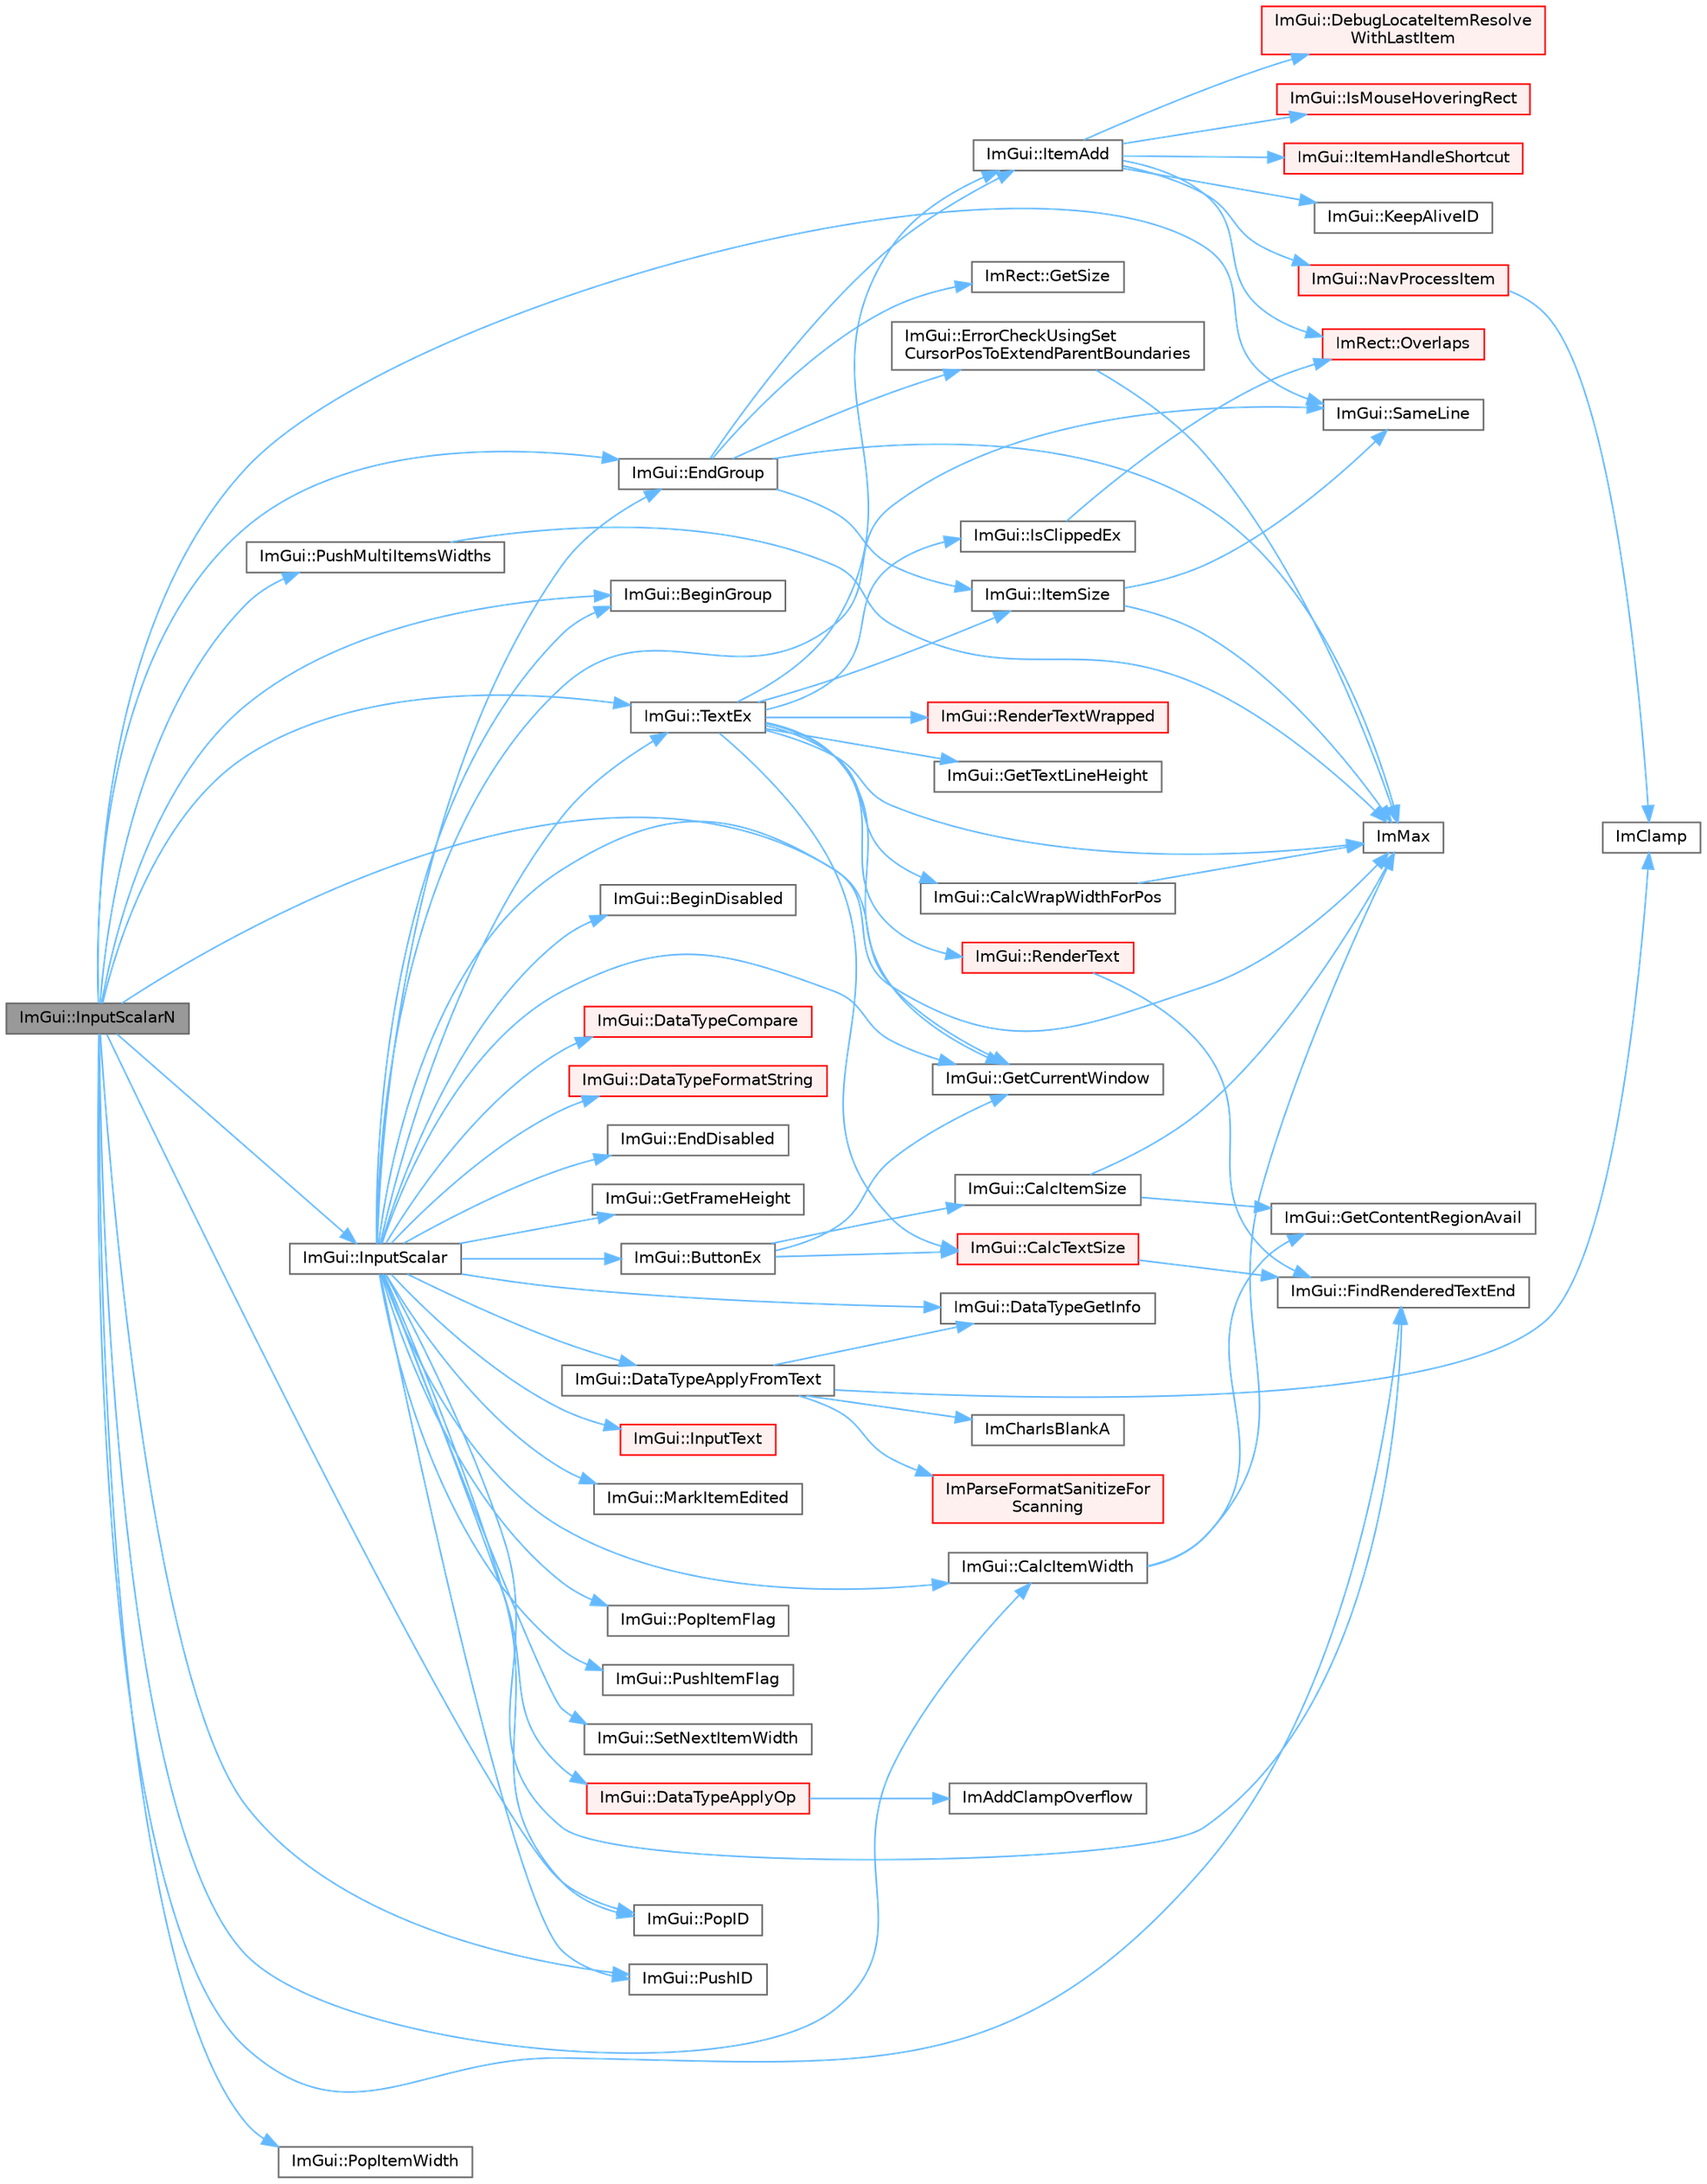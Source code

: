 digraph "ImGui::InputScalarN"
{
 // LATEX_PDF_SIZE
  bgcolor="transparent";
  edge [fontname=Helvetica,fontsize=10,labelfontname=Helvetica,labelfontsize=10];
  node [fontname=Helvetica,fontsize=10,shape=box,height=0.2,width=0.4];
  rankdir="LR";
  Node1 [id="Node000001",label="ImGui::InputScalarN",height=0.2,width=0.4,color="gray40", fillcolor="grey60", style="filled", fontcolor="black",tooltip=" "];
  Node1 -> Node2 [id="edge79_Node000001_Node000002",color="steelblue1",style="solid",tooltip=" "];
  Node2 [id="Node000002",label="ImGui::BeginGroup",height=0.2,width=0.4,color="grey40", fillcolor="white", style="filled",URL="$namespace_im_gui.html#a42407e196b7ed2a8755bff28aae9805f",tooltip=" "];
  Node1 -> Node3 [id="edge80_Node000001_Node000003",color="steelblue1",style="solid",tooltip=" "];
  Node3 [id="Node000003",label="ImGui::CalcItemWidth",height=0.2,width=0.4,color="grey40", fillcolor="white", style="filled",URL="$namespace_im_gui.html#ab3b3ba92ebd8bca4a552dd93321a1994",tooltip=" "];
  Node3 -> Node4 [id="edge81_Node000003_Node000004",color="steelblue1",style="solid",tooltip=" "];
  Node4 [id="Node000004",label="ImGui::GetContentRegionAvail",height=0.2,width=0.4,color="grey40", fillcolor="white", style="filled",URL="$namespace_im_gui.html#a410c8e19b2fea8b52746ca11b3930301",tooltip=" "];
  Node3 -> Node5 [id="edge82_Node000003_Node000005",color="steelblue1",style="solid",tooltip=" "];
  Node5 [id="Node000005",label="ImMax",height=0.2,width=0.4,color="grey40", fillcolor="white", style="filled",URL="$imgui__internal_8h.html#a7667efd95147d0422f140917c71a9226",tooltip=" "];
  Node1 -> Node6 [id="edge83_Node000001_Node000006",color="steelblue1",style="solid",tooltip=" "];
  Node6 [id="Node000006",label="ImGui::EndGroup",height=0.2,width=0.4,color="grey40", fillcolor="white", style="filled",URL="$namespace_im_gui.html#a05fc97fc64f28a55486087f503d9a622",tooltip=" "];
  Node6 -> Node7 [id="edge84_Node000006_Node000007",color="steelblue1",style="solid",tooltip=" "];
  Node7 [id="Node000007",label="ImGui::ErrorCheckUsingSet\lCursorPosToExtendParentBoundaries",height=0.2,width=0.4,color="grey40", fillcolor="white", style="filled",URL="$namespace_im_gui.html#ad5832500c14abd9e76e376b82701385b",tooltip=" "];
  Node7 -> Node5 [id="edge85_Node000007_Node000005",color="steelblue1",style="solid",tooltip=" "];
  Node6 -> Node8 [id="edge86_Node000006_Node000008",color="steelblue1",style="solid",tooltip=" "];
  Node8 [id="Node000008",label="ImRect::GetSize",height=0.2,width=0.4,color="grey40", fillcolor="white", style="filled",URL="$struct_im_rect.html#ae459d9c50003058cfb34519a571aaf33",tooltip=" "];
  Node6 -> Node5 [id="edge87_Node000006_Node000005",color="steelblue1",style="solid",tooltip=" "];
  Node6 -> Node9 [id="edge88_Node000006_Node000009",color="steelblue1",style="solid",tooltip=" "];
  Node9 [id="Node000009",label="ImGui::ItemAdd",height=0.2,width=0.4,color="grey40", fillcolor="white", style="filled",URL="$namespace_im_gui.html#a0c2ccafc8d403c02a6590ac21157b9ac",tooltip=" "];
  Node9 -> Node10 [id="edge89_Node000009_Node000010",color="steelblue1",style="solid",tooltip=" "];
  Node10 [id="Node000010",label="ImGui::DebugLocateItemResolve\lWithLastItem",height=0.2,width=0.4,color="red", fillcolor="#FFF0F0", style="filled",URL="$namespace_im_gui.html#ae8ab0d7dfc90af8e82db3ed9e7829219",tooltip=" "];
  Node9 -> Node34 [id="edge90_Node000009_Node000034",color="steelblue1",style="solid",tooltip=" "];
  Node34 [id="Node000034",label="ImGui::IsMouseHoveringRect",height=0.2,width=0.4,color="red", fillcolor="#FFF0F0", style="filled",URL="$namespace_im_gui.html#ae0b8ea0e06c457316d6aed6c5b2a1c25",tooltip=" "];
  Node9 -> Node38 [id="edge91_Node000009_Node000038",color="steelblue1",style="solid",tooltip=" "];
  Node38 [id="Node000038",label="ImGui::ItemHandleShortcut",height=0.2,width=0.4,color="red", fillcolor="#FFF0F0", style="filled",URL="$namespace_im_gui.html#a338deb537666a886cf3ece08c07e9fa9",tooltip=" "];
  Node9 -> Node41 [id="edge92_Node000009_Node000041",color="steelblue1",style="solid",tooltip=" "];
  Node41 [id="Node000041",label="ImGui::KeepAliveID",height=0.2,width=0.4,color="grey40", fillcolor="white", style="filled",URL="$namespace_im_gui.html#a85a245c78a9f7c351636bdad6e60c488",tooltip=" "];
  Node9 -> Node42 [id="edge93_Node000009_Node000042",color="steelblue1",style="solid",tooltip=" "];
  Node42 [id="Node000042",label="ImGui::NavProcessItem",height=0.2,width=0.4,color="red", fillcolor="#FFF0F0", style="filled",URL="$namespace_im_gui.html#aa217c2f0448788f3c064bf828a8f9d8f",tooltip=" "];
  Node42 -> Node26 [id="edge94_Node000042_Node000026",color="steelblue1",style="solid",tooltip=" "];
  Node26 [id="Node000026",label="ImClamp",height=0.2,width=0.4,color="grey40", fillcolor="white", style="filled",URL="$imgui__internal_8h.html#a6e61ede308bfd68c7434e17905a29fc8",tooltip=" "];
  Node9 -> Node72 [id="edge95_Node000009_Node000072",color="steelblue1",style="solid",tooltip=" "];
  Node72 [id="Node000072",label="ImRect::Overlaps",height=0.2,width=0.4,color="red", fillcolor="#FFF0F0", style="filled",URL="$struct_im_rect.html#a0af3bade3781e5e7c6afdf71ccfb0d43",tooltip=" "];
  Node6 -> Node73 [id="edge96_Node000006_Node000073",color="steelblue1",style="solid",tooltip=" "];
  Node73 [id="Node000073",label="ImGui::ItemSize",height=0.2,width=0.4,color="grey40", fillcolor="white", style="filled",URL="$namespace_im_gui.html#a4b5818a652d943ea54e0cec9fb3943d7",tooltip=" "];
  Node73 -> Node5 [id="edge97_Node000073_Node000005",color="steelblue1",style="solid",tooltip=" "];
  Node73 -> Node74 [id="edge98_Node000073_Node000074",color="steelblue1",style="solid",tooltip=" "];
  Node74 [id="Node000074",label="ImGui::SameLine",height=0.2,width=0.4,color="grey40", fillcolor="white", style="filled",URL="$namespace_im_gui.html#addd433eb3aae59119e341e80db474f66",tooltip=" "];
  Node1 -> Node61 [id="edge99_Node000001_Node000061",color="steelblue1",style="solid",tooltip=" "];
  Node61 [id="Node000061",label="ImGui::FindRenderedTextEnd",height=0.2,width=0.4,color="grey40", fillcolor="white", style="filled",URL="$namespace_im_gui.html#a7671e1dbc803a31b06081b52a771d83f",tooltip=" "];
  Node1 -> Node75 [id="edge100_Node000001_Node000075",color="steelblue1",style="solid",tooltip=" "];
  Node75 [id="Node000075",label="ImGui::GetCurrentWindow",height=0.2,width=0.4,color="grey40", fillcolor="white", style="filled",URL="$namespace_im_gui.html#ac452417b5004ca16a814a72cff153526",tooltip=" "];
  Node1 -> Node76 [id="edge101_Node000001_Node000076",color="steelblue1",style="solid",tooltip=" "];
  Node76 [id="Node000076",label="ImGui::InputScalar",height=0.2,width=0.4,color="grey40", fillcolor="white", style="filled",URL="$namespace_im_gui.html#afdb54540b7480872fbb746f64344b374",tooltip=" "];
  Node76 -> Node77 [id="edge102_Node000076_Node000077",color="steelblue1",style="solid",tooltip=" "];
  Node77 [id="Node000077",label="ImGui::BeginDisabled",height=0.2,width=0.4,color="grey40", fillcolor="white", style="filled",URL="$namespace_im_gui.html#ae90e9a26f01d0d45f6bf7ca720d170d1",tooltip=" "];
  Node76 -> Node2 [id="edge103_Node000076_Node000002",color="steelblue1",style="solid",tooltip=" "];
  Node76 -> Node78 [id="edge104_Node000076_Node000078",color="steelblue1",style="solid",tooltip=" "];
  Node78 [id="Node000078",label="ImGui::ButtonEx",height=0.2,width=0.4,color="grey40", fillcolor="white", style="filled",URL="$namespace_im_gui.html#ae479220c66b039874c6e4c9e9b22849f",tooltip=" "];
  Node78 -> Node79 [id="edge105_Node000078_Node000079",color="steelblue1",style="solid",tooltip=" "];
  Node79 [id="Node000079",label="ImGui::CalcItemSize",height=0.2,width=0.4,color="grey40", fillcolor="white", style="filled",URL="$namespace_im_gui.html#acaef0497f7982dd98bf215e50129cd9b",tooltip=" "];
  Node79 -> Node4 [id="edge106_Node000079_Node000004",color="steelblue1",style="solid",tooltip=" "];
  Node79 -> Node5 [id="edge107_Node000079_Node000005",color="steelblue1",style="solid",tooltip=" "];
  Node78 -> Node54 [id="edge108_Node000078_Node000054",color="steelblue1",style="solid",tooltip=" "];
  Node54 [id="Node000054",label="ImGui::CalcTextSize",height=0.2,width=0.4,color="red", fillcolor="#FFF0F0", style="filled",URL="$namespace_im_gui.html#a848b9db6cc4a186751c0ecebcaadc33b",tooltip=" "];
  Node54 -> Node61 [id="edge109_Node000054_Node000061",color="steelblue1",style="solid",tooltip=" "];
  Node78 -> Node75 [id="edge110_Node000078_Node000075",color="steelblue1",style="solid",tooltip=" "];
  Node76 -> Node3 [id="edge111_Node000076_Node000003",color="steelblue1",style="solid",tooltip=" "];
  Node76 -> Node80 [id="edge112_Node000076_Node000080",color="steelblue1",style="solid",tooltip=" "];
  Node80 [id="Node000080",label="ImGui::DataTypeApplyFromText",height=0.2,width=0.4,color="grey40", fillcolor="white", style="filled",URL="$namespace_im_gui.html#ad36a66bdf9221889c5eba01c7081e9e0",tooltip=" "];
  Node80 -> Node81 [id="edge113_Node000080_Node000081",color="steelblue1",style="solid",tooltip=" "];
  Node81 [id="Node000081",label="ImGui::DataTypeGetInfo",height=0.2,width=0.4,color="grey40", fillcolor="white", style="filled",URL="$namespace_im_gui.html#a5b25ed1443e5a28d5a5725892e896578",tooltip=" "];
  Node80 -> Node57 [id="edge114_Node000080_Node000057",color="steelblue1",style="solid",tooltip=" "];
  Node57 [id="Node000057",label="ImCharIsBlankA",height=0.2,width=0.4,color="grey40", fillcolor="white", style="filled",URL="$imgui__internal_8h.html#ac22c577d0d6591a9d948ab5590663359",tooltip=" "];
  Node80 -> Node26 [id="edge115_Node000080_Node000026",color="steelblue1",style="solid",tooltip=" "];
  Node80 -> Node82 [id="edge116_Node000080_Node000082",color="steelblue1",style="solid",tooltip=" "];
  Node82 [id="Node000082",label="ImParseFormatSanitizeFor\lScanning",height=0.2,width=0.4,color="red", fillcolor="#FFF0F0", style="filled",URL="$imgui__widgets_8cpp.html#a2ea656cfbf6ddece46394066baefc358",tooltip=" "];
  Node76 -> Node84 [id="edge117_Node000076_Node000084",color="steelblue1",style="solid",tooltip=" "];
  Node84 [id="Node000084",label="ImGui::DataTypeApplyOp",height=0.2,width=0.4,color="red", fillcolor="#FFF0F0", style="filled",URL="$namespace_im_gui.html#ad8428ae139bf4e90fda66ab60476a13c",tooltip=" "];
  Node84 -> Node85 [id="edge118_Node000084_Node000085",color="steelblue1",style="solid",tooltip=" "];
  Node85 [id="Node000085",label="ImAddClampOverflow",height=0.2,width=0.4,color="grey40", fillcolor="white", style="filled",URL="$imgui__internal_8h.html#a1142cda10c2bf64ea057ddc4d3854e33",tooltip=" "];
  Node76 -> Node87 [id="edge119_Node000076_Node000087",color="steelblue1",style="solid",tooltip=" "];
  Node87 [id="Node000087",label="ImGui::DataTypeCompare",height=0.2,width=0.4,color="red", fillcolor="#FFF0F0", style="filled",URL="$namespace_im_gui.html#aa859c7a74393669eb8418a82b5b174e7",tooltip=" "];
  Node76 -> Node89 [id="edge120_Node000076_Node000089",color="steelblue1",style="solid",tooltip=" "];
  Node89 [id="Node000089",label="ImGui::DataTypeFormatString",height=0.2,width=0.4,color="red", fillcolor="#FFF0F0", style="filled",URL="$namespace_im_gui.html#a5fda8e22d0e4721940aefcb7232b1f82",tooltip=" "];
  Node76 -> Node81 [id="edge121_Node000076_Node000081",color="steelblue1",style="solid",tooltip=" "];
  Node76 -> Node90 [id="edge122_Node000076_Node000090",color="steelblue1",style="solid",tooltip=" "];
  Node90 [id="Node000090",label="ImGui::EndDisabled",height=0.2,width=0.4,color="grey40", fillcolor="white", style="filled",URL="$namespace_im_gui.html#a9e6088c6c690ddff1302b6e42b380733",tooltip=" "];
  Node76 -> Node6 [id="edge123_Node000076_Node000006",color="steelblue1",style="solid",tooltip=" "];
  Node76 -> Node61 [id="edge124_Node000076_Node000061",color="steelblue1",style="solid",tooltip=" "];
  Node76 -> Node75 [id="edge125_Node000076_Node000075",color="steelblue1",style="solid",tooltip=" "];
  Node76 -> Node91 [id="edge126_Node000076_Node000091",color="steelblue1",style="solid",tooltip=" "];
  Node91 [id="Node000091",label="ImGui::GetFrameHeight",height=0.2,width=0.4,color="grey40", fillcolor="white", style="filled",URL="$namespace_im_gui.html#ae560f17cf3262017cee888d1eb77f294",tooltip=" "];
  Node76 -> Node5 [id="edge127_Node000076_Node000005",color="steelblue1",style="solid",tooltip=" "];
  Node76 -> Node92 [id="edge128_Node000076_Node000092",color="steelblue1",style="solid",tooltip=" "];
  Node92 [id="Node000092",label="ImGui::InputText",height=0.2,width=0.4,color="red", fillcolor="#FFF0F0", style="filled",URL="$namespace_im_gui.html#aa72b5760a3a206729723a587ac7c8519",tooltip=" "];
  Node76 -> Node297 [id="edge129_Node000076_Node000297",color="steelblue1",style="solid",tooltip=" "];
  Node297 [id="Node000297",label="ImGui::MarkItemEdited",height=0.2,width=0.4,color="grey40", fillcolor="white", style="filled",URL="$namespace_im_gui.html#a83036681a36fbee2d35b5b57a1ef72e6",tooltip=" "];
  Node76 -> Node165 [id="edge130_Node000076_Node000165",color="steelblue1",style="solid",tooltip=" "];
  Node165 [id="Node000165",label="ImGui::PopID",height=0.2,width=0.4,color="grey40", fillcolor="white", style="filled",URL="$namespace_im_gui.html#aba0b2d8f890a5d435ae43d0c4a2d4dd1",tooltip=" "];
  Node76 -> Node247 [id="edge131_Node000076_Node000247",color="steelblue1",style="solid",tooltip=" "];
  Node247 [id="Node000247",label="ImGui::PopItemFlag",height=0.2,width=0.4,color="grey40", fillcolor="white", style="filled",URL="$namespace_im_gui.html#aa93281155e1dd23715dbd384e91edc6b",tooltip=" "];
  Node76 -> Node166 [id="edge132_Node000076_Node000166",color="steelblue1",style="solid",tooltip=" "];
  Node166 [id="Node000166",label="ImGui::PushID",height=0.2,width=0.4,color="grey40", fillcolor="white", style="filled",URL="$namespace_im_gui.html#a27a8533605dc5b8cabf161bf7715bbde",tooltip=" "];
  Node76 -> Node249 [id="edge133_Node000076_Node000249",color="steelblue1",style="solid",tooltip=" "];
  Node249 [id="Node000249",label="ImGui::PushItemFlag",height=0.2,width=0.4,color="grey40", fillcolor="white", style="filled",URL="$namespace_im_gui.html#ac7301f6378333f6d17f47823eed9e00a",tooltip=" "];
  Node76 -> Node74 [id="edge134_Node000076_Node000074",color="steelblue1",style="solid",tooltip=" "];
  Node76 -> Node558 [id="edge135_Node000076_Node000558",color="steelblue1",style="solid",tooltip=" "];
  Node558 [id="Node000558",label="ImGui::SetNextItemWidth",height=0.2,width=0.4,color="grey40", fillcolor="white", style="filled",URL="$namespace_im_gui.html#a1291228607bee5a703df6553f27cbbb9",tooltip=" "];
  Node76 -> Node559 [id="edge136_Node000076_Node000559",color="steelblue1",style="solid",tooltip=" "];
  Node559 [id="Node000559",label="ImGui::TextEx",height=0.2,width=0.4,color="grey40", fillcolor="white", style="filled",URL="$namespace_im_gui.html#aae6420fec03511fd478d9108f31e6b5f",tooltip=" "];
  Node559 -> Node54 [id="edge137_Node000559_Node000054",color="steelblue1",style="solid",tooltip=" "];
  Node559 -> Node560 [id="edge138_Node000559_Node000560",color="steelblue1",style="solid",tooltip=" "];
  Node560 [id="Node000560",label="ImGui::CalcWrapWidthForPos",height=0.2,width=0.4,color="grey40", fillcolor="white", style="filled",URL="$namespace_im_gui.html#a66416151e58c34cd02973976de66e0e9",tooltip=" "];
  Node560 -> Node5 [id="edge139_Node000560_Node000005",color="steelblue1",style="solid",tooltip=" "];
  Node559 -> Node75 [id="edge140_Node000559_Node000075",color="steelblue1",style="solid",tooltip=" "];
  Node559 -> Node561 [id="edge141_Node000559_Node000561",color="steelblue1",style="solid",tooltip=" "];
  Node561 [id="Node000561",label="ImGui::GetTextLineHeight",height=0.2,width=0.4,color="grey40", fillcolor="white", style="filled",URL="$namespace_im_gui.html#aaba5637199d31ea23d4d143b30a44aff",tooltip=" "];
  Node559 -> Node5 [id="edge142_Node000559_Node000005",color="steelblue1",style="solid",tooltip=" "];
  Node559 -> Node562 [id="edge143_Node000559_Node000562",color="steelblue1",style="solid",tooltip=" "];
  Node562 [id="Node000562",label="ImGui::IsClippedEx",height=0.2,width=0.4,color="grey40", fillcolor="white", style="filled",URL="$namespace_im_gui.html#a7c21c85f5c95aa4ce6c2bd28bb980d44",tooltip=" "];
  Node562 -> Node72 [id="edge144_Node000562_Node000072",color="steelblue1",style="solid",tooltip=" "];
  Node559 -> Node9 [id="edge145_Node000559_Node000009",color="steelblue1",style="solid",tooltip=" "];
  Node559 -> Node73 [id="edge146_Node000559_Node000073",color="steelblue1",style="solid",tooltip=" "];
  Node559 -> Node286 [id="edge147_Node000559_Node000286",color="steelblue1",style="solid",tooltip=" "];
  Node286 [id="Node000286",label="ImGui::RenderText",height=0.2,width=0.4,color="red", fillcolor="#FFF0F0", style="filled",URL="$namespace_im_gui.html#a9971ce57f2a288ac3a12df886c5550d1",tooltip=" "];
  Node286 -> Node61 [id="edge148_Node000286_Node000061",color="steelblue1",style="solid",tooltip=" "];
  Node559 -> Node563 [id="edge149_Node000559_Node000563",color="steelblue1",style="solid",tooltip=" "];
  Node563 [id="Node000563",label="ImGui::RenderTextWrapped",height=0.2,width=0.4,color="red", fillcolor="#FFF0F0", style="filled",URL="$namespace_im_gui.html#aa483b40f6899e1b289b4bf6c2673d1d2",tooltip=" "];
  Node1 -> Node165 [id="edge150_Node000001_Node000165",color="steelblue1",style="solid",tooltip=" "];
  Node1 -> Node186 [id="edge151_Node000001_Node000186",color="steelblue1",style="solid",tooltip=" "];
  Node186 [id="Node000186",label="ImGui::PopItemWidth",height=0.2,width=0.4,color="grey40", fillcolor="white", style="filled",URL="$namespace_im_gui.html#ad29a3fc0cb5dfc7f9fc7224512ce90bf",tooltip=" "];
  Node1 -> Node166 [id="edge152_Node000001_Node000166",color="steelblue1",style="solid",tooltip=" "];
  Node1 -> Node564 [id="edge153_Node000001_Node000564",color="steelblue1",style="solid",tooltip=" "];
  Node564 [id="Node000564",label="ImGui::PushMultiItemsWidths",height=0.2,width=0.4,color="grey40", fillcolor="white", style="filled",URL="$namespace_im_gui.html#a6ec35a6af1a0bbe454d79c2c63b030cc",tooltip=" "];
  Node564 -> Node5 [id="edge154_Node000564_Node000005",color="steelblue1",style="solid",tooltip=" "];
  Node1 -> Node74 [id="edge155_Node000001_Node000074",color="steelblue1",style="solid",tooltip=" "];
  Node1 -> Node559 [id="edge156_Node000001_Node000559",color="steelblue1",style="solid",tooltip=" "];
}
